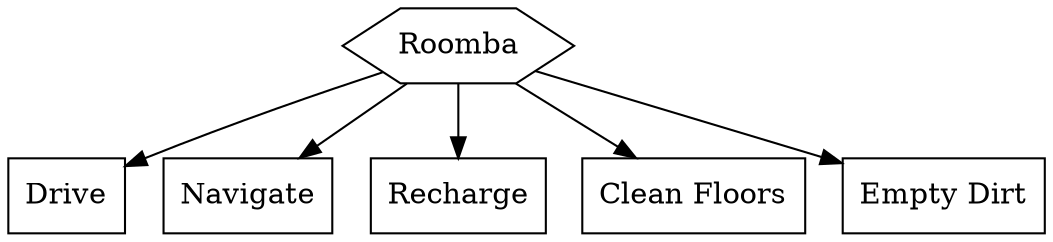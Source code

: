 // Roomba Overall Functions
digraph {
	roomba [label=Roomba shape=hexagon]
	drive [label=Drive shape=box]
	nav [label=Navigate shape=box]
	charge [label=Recharge shape=box]
	vacuum [label="Clean Floors" shape=box]
	empty [label="Empty Dirt" shape=box]
	roomba -> drive
	roomba -> nav
	roomba -> charge
	roomba -> vacuum
	roomba -> empty
}
